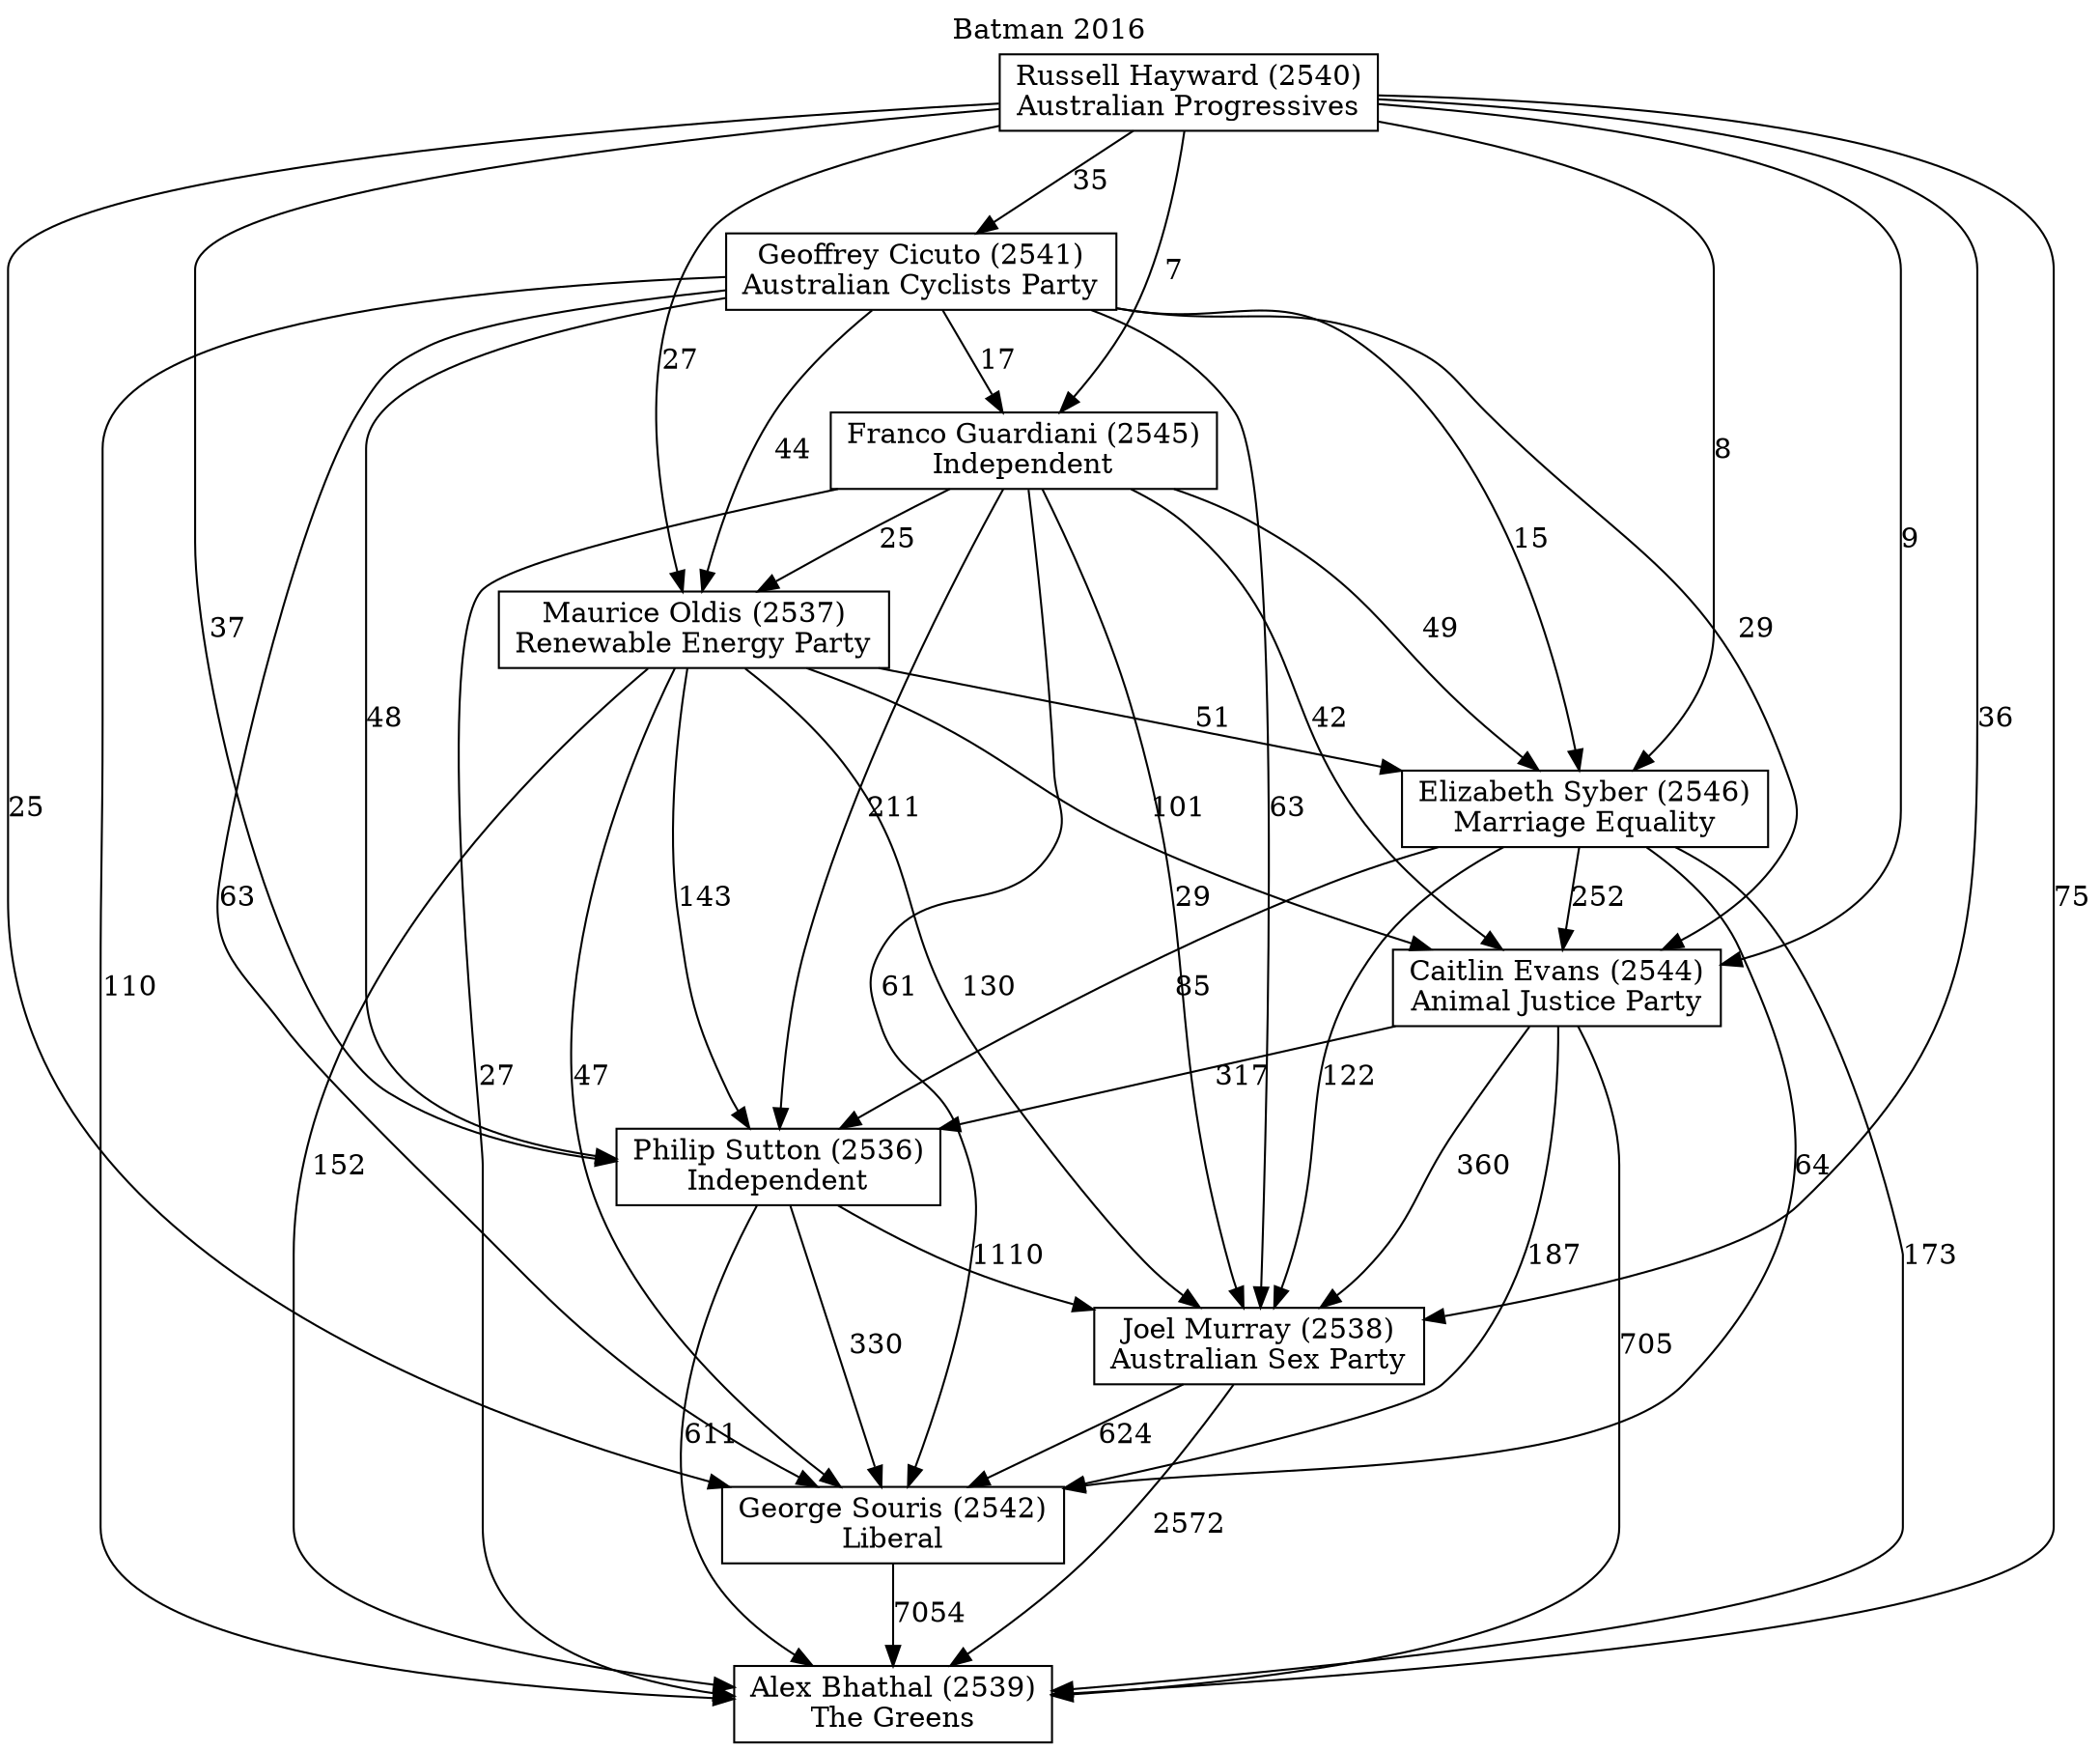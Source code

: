 // House preference flow
digraph "Alex Bhathal (2539)_Batman_2016" {
	graph [label="Batman 2016" labelloc=t mclimit=10]
	node [shape=box]
	"Alex Bhathal (2539)" [label="Alex Bhathal (2539)
The Greens"]
	"Philip Sutton (2536)" [label="Philip Sutton (2536)
Independent"]
	"George Souris (2542)" [label="George Souris (2542)
Liberal"]
	"Geoffrey Cicuto (2541)" [label="Geoffrey Cicuto (2541)
Australian Cyclists Party"]
	"Maurice Oldis (2537)" [label="Maurice Oldis (2537)
Renewable Energy Party"]
	"Joel Murray (2538)" [label="Joel Murray (2538)
Australian Sex Party"]
	"Franco Guardiani (2545)" [label="Franco Guardiani (2545)
Independent"]
	"Russell Hayward (2540)" [label="Russell Hayward (2540)
Australian Progressives"]
	"Elizabeth Syber (2546)" [label="Elizabeth Syber (2546)
Marriage Equality"]
	"Caitlin Evans (2544)" [label="Caitlin Evans (2544)
Animal Justice Party"]
	"Franco Guardiani (2545)" -> "George Souris (2542)" [label=61]
	"Russell Hayward (2540)" -> "Maurice Oldis (2537)" [label=27]
	"Russell Hayward (2540)" -> "George Souris (2542)" [label=25]
	"Russell Hayward (2540)" -> "Geoffrey Cicuto (2541)" [label=35]
	"Maurice Oldis (2537)" -> "George Souris (2542)" [label=47]
	"Philip Sutton (2536)" -> "George Souris (2542)" [label=330]
	"Geoffrey Cicuto (2541)" -> "Philip Sutton (2536)" [label=48]
	"Elizabeth Syber (2546)" -> "George Souris (2542)" [label=64]
	"Philip Sutton (2536)" -> "Alex Bhathal (2539)" [label=611]
	"Franco Guardiani (2545)" -> "Caitlin Evans (2544)" [label=42]
	"Elizabeth Syber (2546)" -> "Philip Sutton (2536)" [label=85]
	"Franco Guardiani (2545)" -> "Alex Bhathal (2539)" [label=27]
	"Maurice Oldis (2537)" -> "Caitlin Evans (2544)" [label=101]
	"Maurice Oldis (2537)" -> "Alex Bhathal (2539)" [label=152]
	"Geoffrey Cicuto (2541)" -> "Alex Bhathal (2539)" [label=110]
	"Elizabeth Syber (2546)" -> "Joel Murray (2538)" [label=122]
	"Geoffrey Cicuto (2541)" -> "Joel Murray (2538)" [label=63]
	"Russell Hayward (2540)" -> "Caitlin Evans (2544)" [label=9]
	"Elizabeth Syber (2546)" -> "Caitlin Evans (2544)" [label=252]
	"Russell Hayward (2540)" -> "Philip Sutton (2536)" [label=37]
	"Joel Murray (2538)" -> "Alex Bhathal (2539)" [label=2572]
	"Elizabeth Syber (2546)" -> "Alex Bhathal (2539)" [label=173]
	"George Souris (2542)" -> "Alex Bhathal (2539)" [label=7054]
	"Geoffrey Cicuto (2541)" -> "George Souris (2542)" [label=63]
	"Franco Guardiani (2545)" -> "Elizabeth Syber (2546)" [label=49]
	"Caitlin Evans (2544)" -> "Alex Bhathal (2539)" [label=705]
	"Caitlin Evans (2544)" -> "George Souris (2542)" [label=187]
	"Maurice Oldis (2537)" -> "Philip Sutton (2536)" [label=143]
	"Franco Guardiani (2545)" -> "Joel Murray (2538)" [label=29]
	"Caitlin Evans (2544)" -> "Joel Murray (2538)" [label=360]
	"Russell Hayward (2540)" -> "Joel Murray (2538)" [label=36]
	"Joel Murray (2538)" -> "George Souris (2542)" [label=624]
	"Maurice Oldis (2537)" -> "Elizabeth Syber (2546)" [label=51]
	"Russell Hayward (2540)" -> "Franco Guardiani (2545)" [label=7]
	"Caitlin Evans (2544)" -> "Philip Sutton (2536)" [label=317]
	"Russell Hayward (2540)" -> "Alex Bhathal (2539)" [label=75]
	"Geoffrey Cicuto (2541)" -> "Maurice Oldis (2537)" [label=44]
	"Franco Guardiani (2545)" -> "Philip Sutton (2536)" [label=211]
	"Franco Guardiani (2545)" -> "Maurice Oldis (2537)" [label=25]
	"Geoffrey Cicuto (2541)" -> "Caitlin Evans (2544)" [label=29]
	"Maurice Oldis (2537)" -> "Joel Murray (2538)" [label=130]
	"Russell Hayward (2540)" -> "Elizabeth Syber (2546)" [label=8]
	"Geoffrey Cicuto (2541)" -> "Franco Guardiani (2545)" [label=17]
	"Philip Sutton (2536)" -> "Joel Murray (2538)" [label=1110]
	"Geoffrey Cicuto (2541)" -> "Elizabeth Syber (2546)" [label=15]
}
